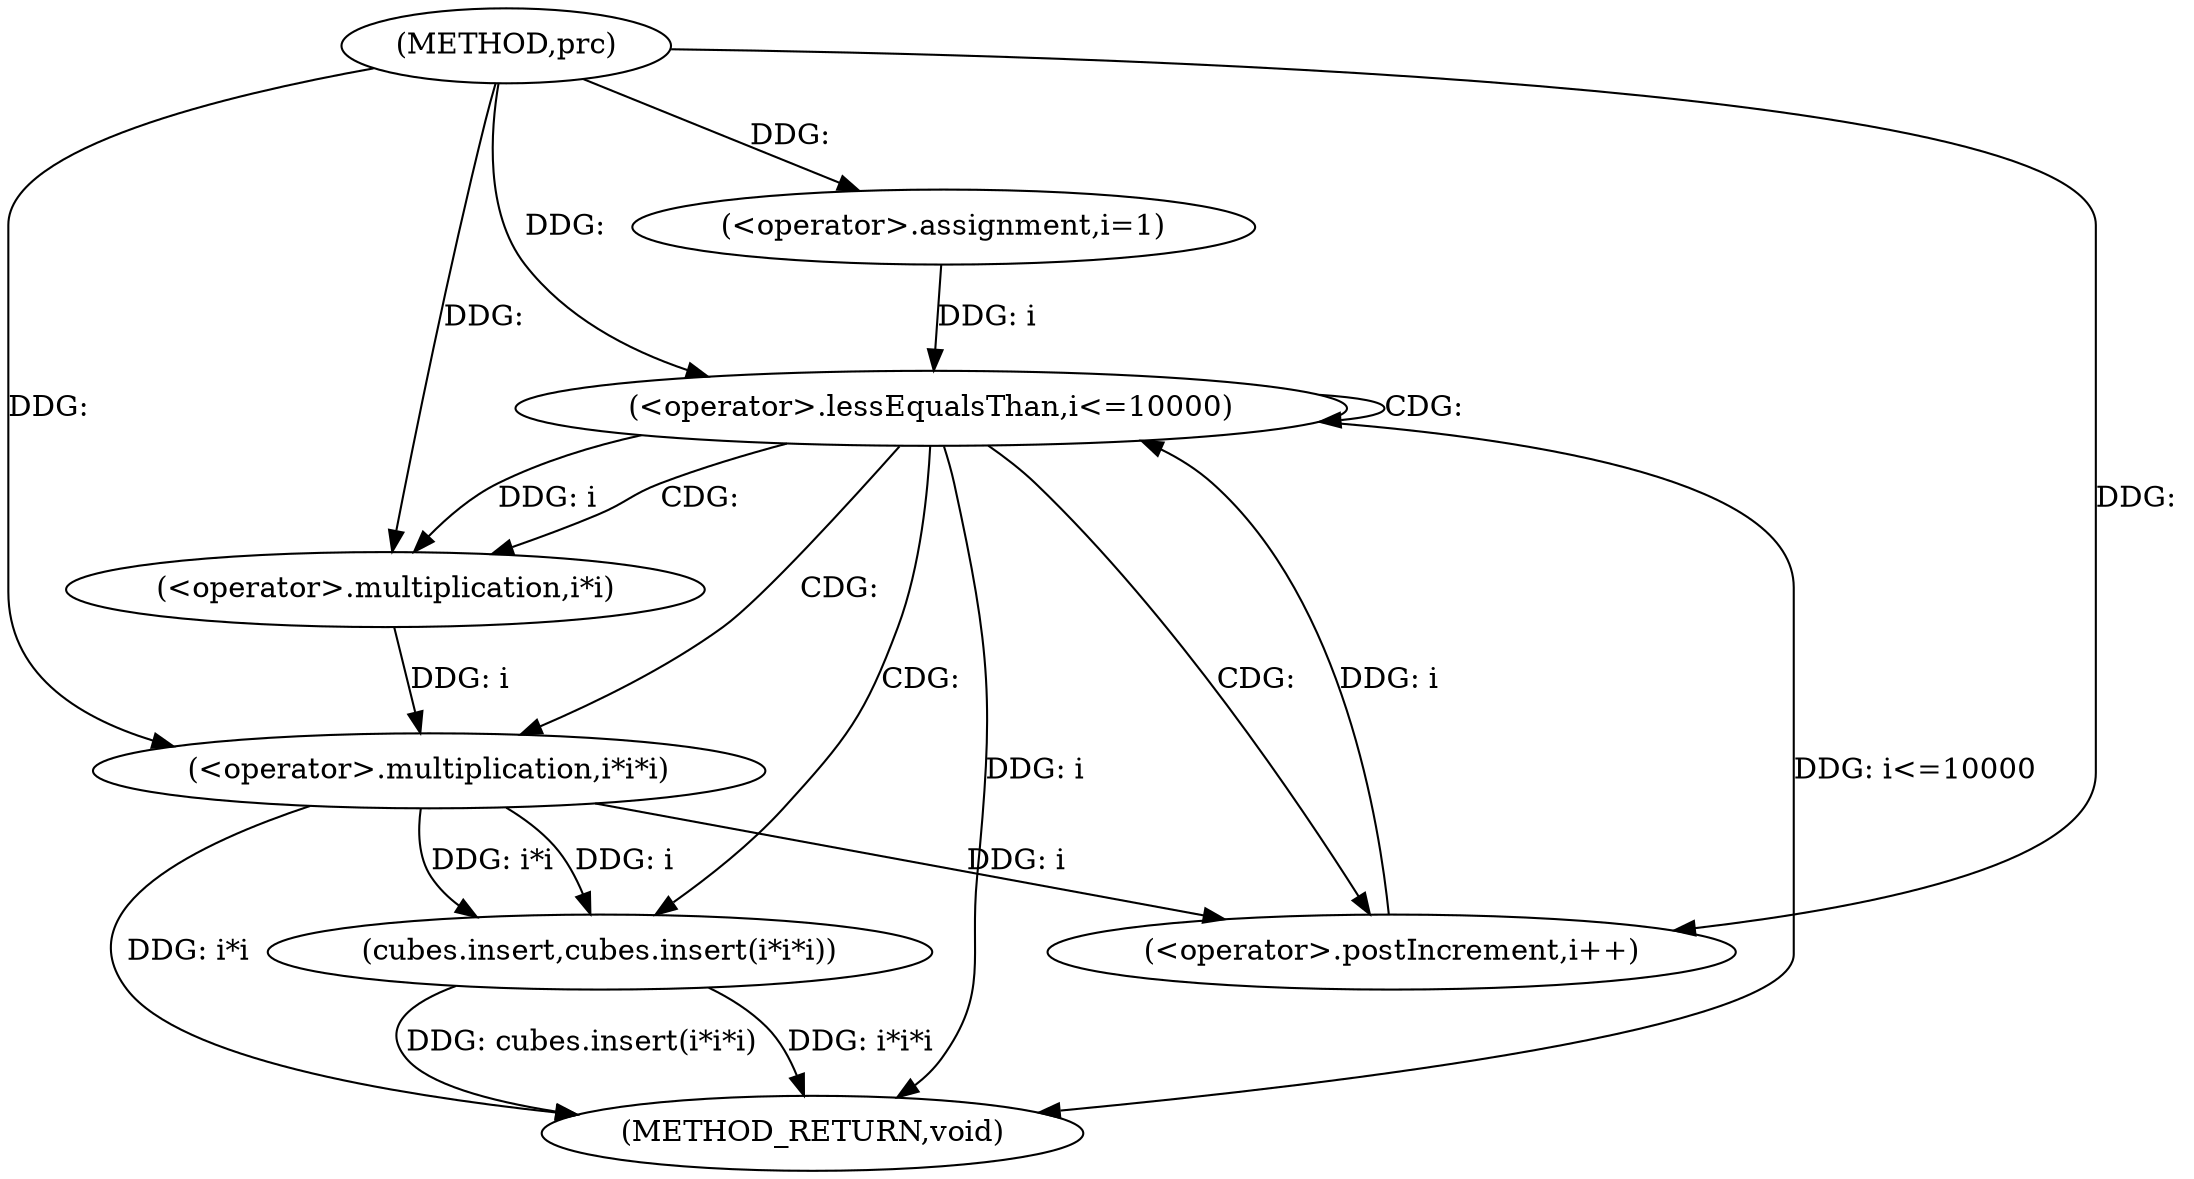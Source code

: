 digraph "prc" {  
"1000236" [label = "(METHOD,prc)" ]
"1000255" [label = "(METHOD_RETURN,void)" ]
"1000240" [label = "(<operator>.assignment,i=1)" ]
"1000243" [label = "(<operator>.lessEqualsThan,i<=10000)" ]
"1000246" [label = "(<operator>.postIncrement,i++)" ]
"1000249" [label = "(cubes.insert,cubes.insert(i*i*i))" ]
"1000250" [label = "(<operator>.multiplication,i*i*i)" ]
"1000252" [label = "(<operator>.multiplication,i*i)" ]
  "1000243" -> "1000255"  [ label = "DDG: i"] 
  "1000243" -> "1000255"  [ label = "DDG: i<=10000"] 
  "1000250" -> "1000255"  [ label = "DDG: i*i"] 
  "1000249" -> "1000255"  [ label = "DDG: i*i*i"] 
  "1000249" -> "1000255"  [ label = "DDG: cubes.insert(i*i*i)"] 
  "1000236" -> "1000240"  [ label = "DDG: "] 
  "1000240" -> "1000243"  [ label = "DDG: i"] 
  "1000246" -> "1000243"  [ label = "DDG: i"] 
  "1000236" -> "1000243"  [ label = "DDG: "] 
  "1000250" -> "1000246"  [ label = "DDG: i"] 
  "1000236" -> "1000246"  [ label = "DDG: "] 
  "1000250" -> "1000249"  [ label = "DDG: i*i"] 
  "1000250" -> "1000249"  [ label = "DDG: i"] 
  "1000252" -> "1000250"  [ label = "DDG: i"] 
  "1000236" -> "1000250"  [ label = "DDG: "] 
  "1000243" -> "1000252"  [ label = "DDG: i"] 
  "1000236" -> "1000252"  [ label = "DDG: "] 
  "1000243" -> "1000243"  [ label = "CDG: "] 
  "1000243" -> "1000246"  [ label = "CDG: "] 
  "1000243" -> "1000252"  [ label = "CDG: "] 
  "1000243" -> "1000250"  [ label = "CDG: "] 
  "1000243" -> "1000249"  [ label = "CDG: "] 
}
